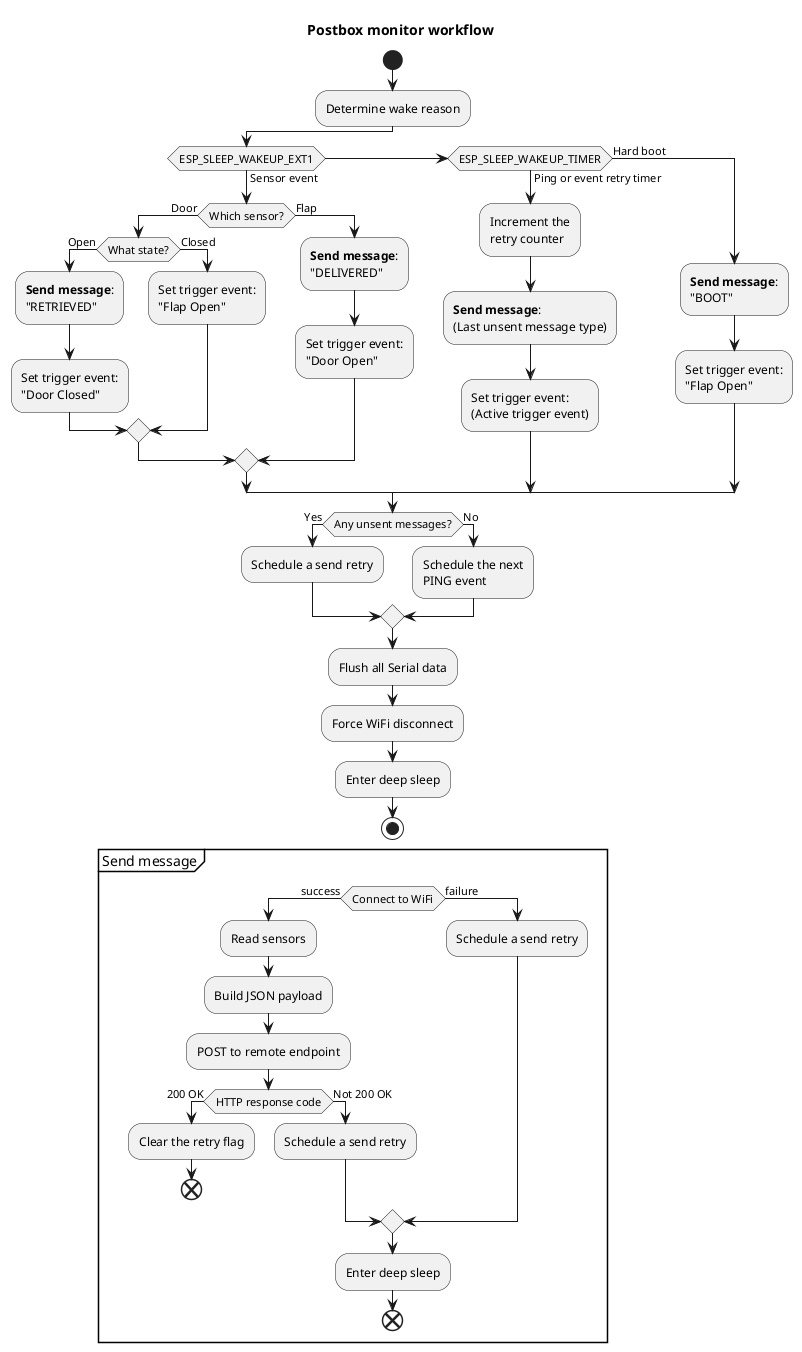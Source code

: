 @startuml

title Postbox monitor workflow



start

:Determine wake reason;

if (ESP_SLEEP_WAKEUP_EXT1) then (Sensor event)
  if (Which sensor?) then (Door)
    if (What state?) then (Open)
      :**Send message**:\n"RETRIEVED";
      :Set trigger event:\n"Door Closed";
    else (Closed)
      :Set trigger event:\n"Flap Open";
    endif
  else (Flap)
    :**Send message**:\n"DELIVERED";
    :Set trigger event:\n"Door Open";
  endif
elseif (ESP_SLEEP_WAKEUP_TIMER) then (Ping or event retry timer)
  :Increment the\nretry counter;
  :**Send message**:\n(Last unsent message type);
  :Set trigger event:\n(Active trigger event);
else (Hard boot)
  :**Send message**:\n"BOOT";
  :Set trigger event:\n"Flap Open";
endif

if (Any unsent messages?) then (Yes)
  :Schedule a send retry;
else (No)
  :Schedule the next\nPING event;
endif

:Flush all Serial data;
:Force WiFi disconnect;
:Enter deep sleep;
stop


partition "Send message" {
    if (Connect to WiFi) then (success)
        :Read sensors;
        :Build JSON payload;
        :POST to remote endpoint;
        if (HTTP response code) then (200 OK)
          :Clear the retry flag;
          end
        else (Not 200 OK)
          :Schedule a send retry;
        endif
    else (failure)
        :Schedule a send retry;
    endif

    :Enter deep sleep;
    end
}
@enduml